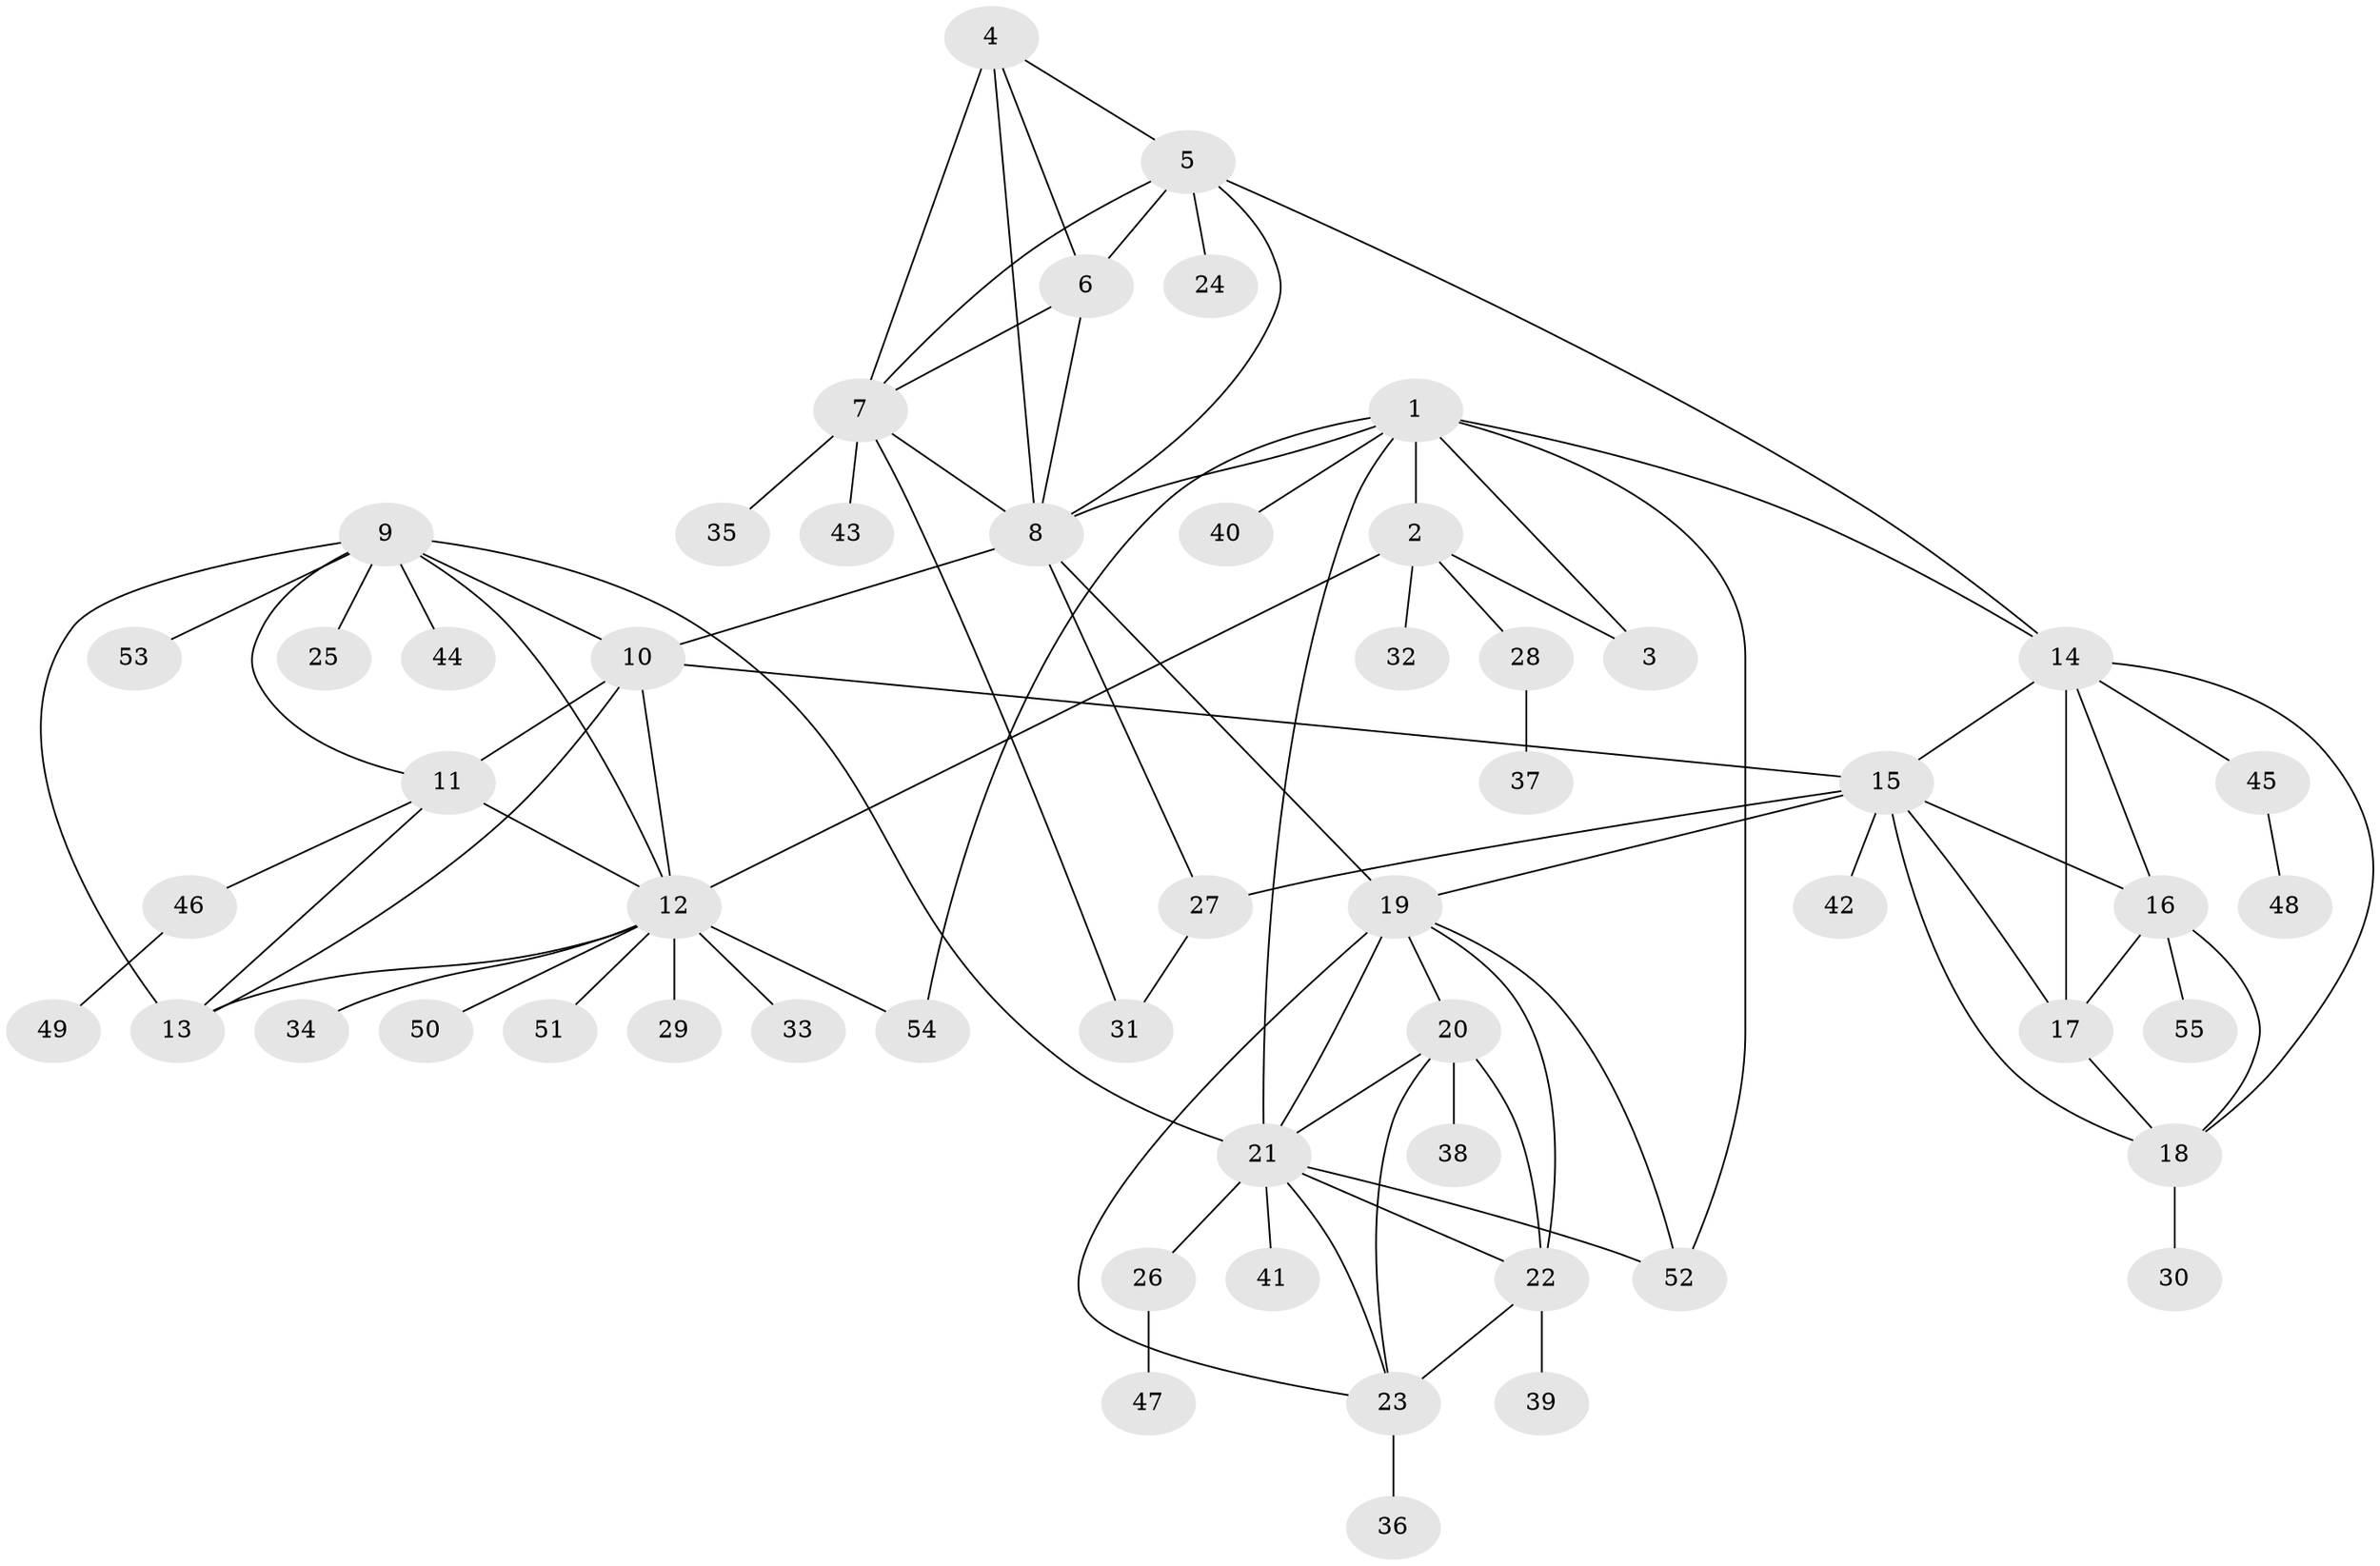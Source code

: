 // original degree distribution, {5: 0.03669724770642202, 6: 0.03669724770642202, 13: 0.009174311926605505, 7: 0.045871559633027525, 10: 0.01834862385321101, 9: 0.05504587155963303, 11: 0.009174311926605505, 12: 0.009174311926605505, 8: 0.009174311926605505, 1: 0.6238532110091743, 2: 0.10091743119266056, 3: 0.045871559633027525}
// Generated by graph-tools (version 1.1) at 2025/37/03/09/25 02:37:24]
// undirected, 55 vertices, 90 edges
graph export_dot {
graph [start="1"]
  node [color=gray90,style=filled];
  1;
  2;
  3;
  4;
  5;
  6;
  7;
  8;
  9;
  10;
  11;
  12;
  13;
  14;
  15;
  16;
  17;
  18;
  19;
  20;
  21;
  22;
  23;
  24;
  25;
  26;
  27;
  28;
  29;
  30;
  31;
  32;
  33;
  34;
  35;
  36;
  37;
  38;
  39;
  40;
  41;
  42;
  43;
  44;
  45;
  46;
  47;
  48;
  49;
  50;
  51;
  52;
  53;
  54;
  55;
  1 -- 2 [weight=3.0];
  1 -- 3 [weight=3.0];
  1 -- 8 [weight=1.0];
  1 -- 14 [weight=1.0];
  1 -- 21 [weight=1.0];
  1 -- 40 [weight=1.0];
  1 -- 52 [weight=1.0];
  1 -- 54 [weight=1.0];
  2 -- 3 [weight=1.0];
  2 -- 12 [weight=1.0];
  2 -- 28 [weight=1.0];
  2 -- 32 [weight=6.0];
  4 -- 5 [weight=1.0];
  4 -- 6 [weight=1.0];
  4 -- 7 [weight=1.0];
  4 -- 8 [weight=3.0];
  5 -- 6 [weight=1.0];
  5 -- 7 [weight=1.0];
  5 -- 8 [weight=1.0];
  5 -- 14 [weight=1.0];
  5 -- 24 [weight=1.0];
  6 -- 7 [weight=1.0];
  6 -- 8 [weight=1.0];
  7 -- 8 [weight=1.0];
  7 -- 31 [weight=1.0];
  7 -- 35 [weight=3.0];
  7 -- 43 [weight=1.0];
  8 -- 10 [weight=1.0];
  8 -- 19 [weight=3.0];
  8 -- 27 [weight=1.0];
  9 -- 10 [weight=1.0];
  9 -- 11 [weight=1.0];
  9 -- 12 [weight=1.0];
  9 -- 13 [weight=1.0];
  9 -- 21 [weight=1.0];
  9 -- 25 [weight=1.0];
  9 -- 44 [weight=1.0];
  9 -- 53 [weight=1.0];
  10 -- 11 [weight=6.0];
  10 -- 12 [weight=1.0];
  10 -- 13 [weight=1.0];
  10 -- 15 [weight=1.0];
  11 -- 12 [weight=1.0];
  11 -- 13 [weight=1.0];
  11 -- 46 [weight=1.0];
  12 -- 13 [weight=1.0];
  12 -- 29 [weight=1.0];
  12 -- 33 [weight=1.0];
  12 -- 34 [weight=1.0];
  12 -- 50 [weight=1.0];
  12 -- 51 [weight=1.0];
  12 -- 54 [weight=1.0];
  14 -- 15 [weight=1.0];
  14 -- 16 [weight=1.0];
  14 -- 17 [weight=4.0];
  14 -- 18 [weight=1.0];
  14 -- 45 [weight=1.0];
  15 -- 16 [weight=1.0];
  15 -- 17 [weight=1.0];
  15 -- 18 [weight=1.0];
  15 -- 19 [weight=1.0];
  15 -- 27 [weight=1.0];
  15 -- 42 [weight=1.0];
  16 -- 17 [weight=1.0];
  16 -- 18 [weight=1.0];
  16 -- 55 [weight=1.0];
  17 -- 18 [weight=1.0];
  18 -- 30 [weight=4.0];
  19 -- 20 [weight=1.0];
  19 -- 21 [weight=1.0];
  19 -- 22 [weight=1.0];
  19 -- 23 [weight=1.0];
  19 -- 52 [weight=1.0];
  20 -- 21 [weight=1.0];
  20 -- 22 [weight=1.0];
  20 -- 23 [weight=1.0];
  20 -- 38 [weight=2.0];
  21 -- 22 [weight=1.0];
  21 -- 23 [weight=1.0];
  21 -- 26 [weight=1.0];
  21 -- 41 [weight=1.0];
  21 -- 52 [weight=1.0];
  22 -- 23 [weight=1.0];
  22 -- 39 [weight=4.0];
  23 -- 36 [weight=1.0];
  26 -- 47 [weight=1.0];
  27 -- 31 [weight=1.0];
  28 -- 37 [weight=1.0];
  45 -- 48 [weight=1.0];
  46 -- 49 [weight=1.0];
}
